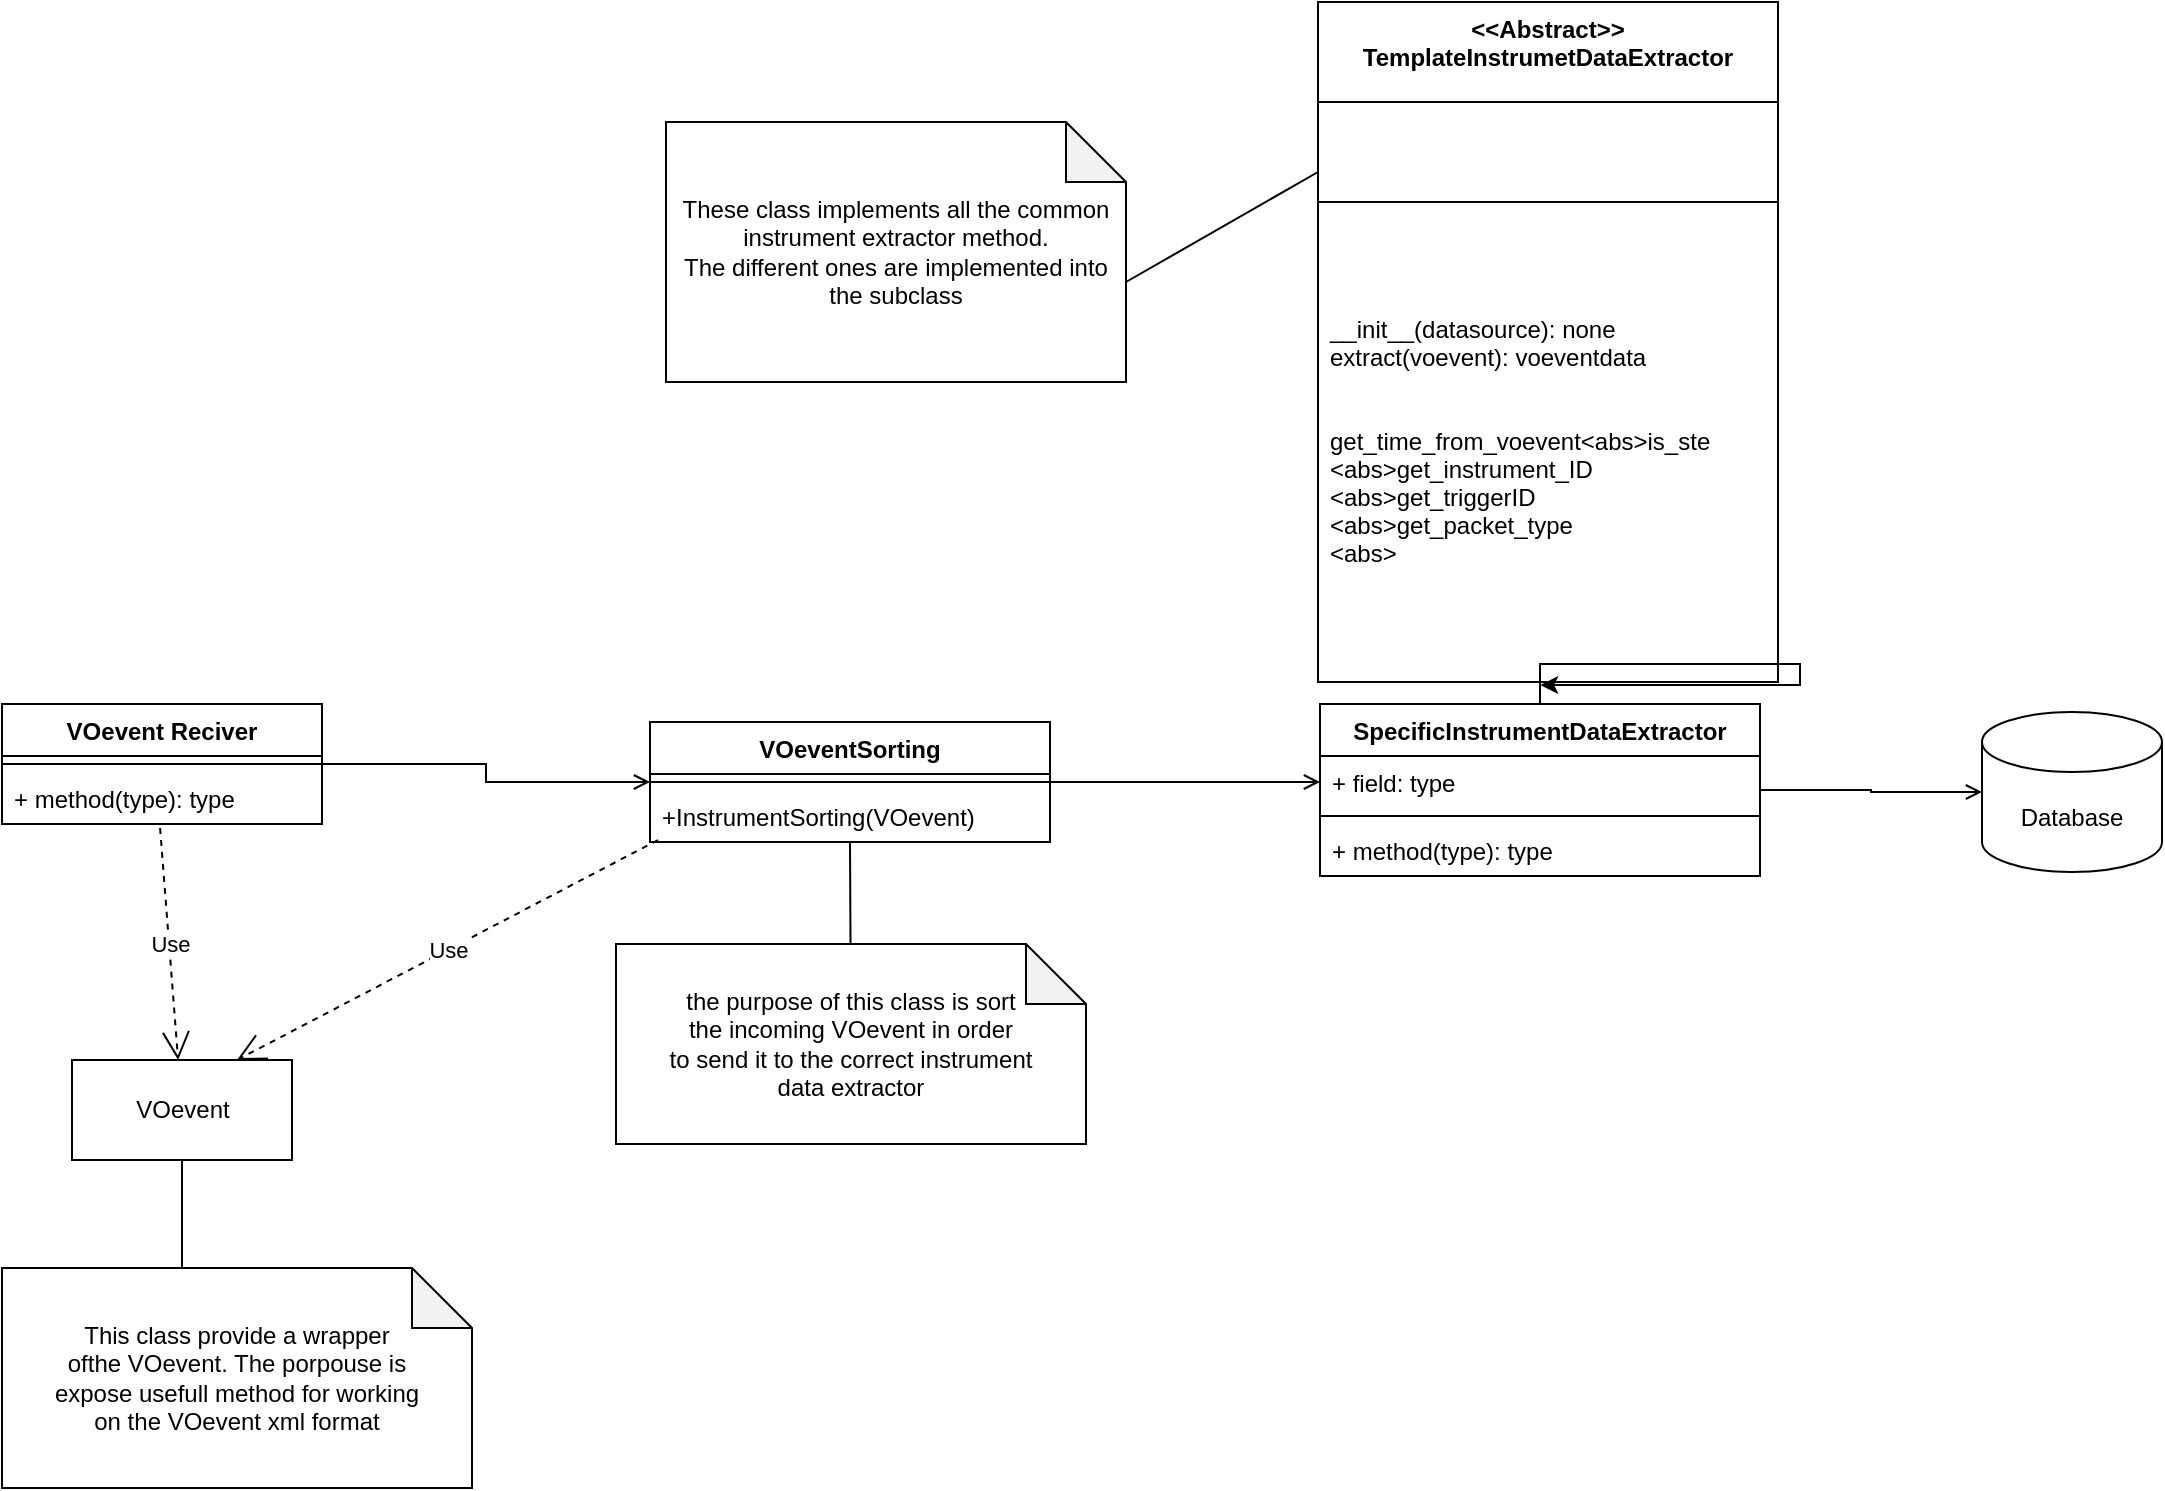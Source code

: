 <mxfile version="20.5.1"><diagram id="ExyZLds3nt3ANinfknB2" name="Page-1"><mxGraphModel dx="2035" dy="661" grid="1" gridSize="10" guides="1" tooltips="1" connect="1" arrows="1" fold="1" page="1" pageScale="1" pageWidth="850" pageHeight="1100" math="0" shadow="0"><root><mxCell id="0"/><mxCell id="1" parent="0"/><mxCell id="TQc4xoVt8q7kxOEKiOfh-2" value="VOevent" style="html=1;" vertex="1" parent="1"><mxGeometry x="-137" y="540" width="110" height="50" as="geometry"/></mxCell><mxCell id="TQc4xoVt8q7kxOEKiOfh-56" style="edgeStyle=orthogonalEdgeStyle;rounded=0;orthogonalLoop=1;jettySize=auto;html=1;entryX=0;entryY=0.5;entryDx=0;entryDy=0;startArrow=none;startFill=0;endArrow=open;endFill=0;" edge="1" parent="1" source="TQc4xoVt8q7kxOEKiOfh-8" target="TQc4xoVt8q7kxOEKiOfh-26"><mxGeometry relative="1" as="geometry"/></mxCell><mxCell id="TQc4xoVt8q7kxOEKiOfh-8" value="VOeventSorting" style="swimlane;fontStyle=1;align=center;verticalAlign=top;childLayout=stackLayout;horizontal=1;startSize=26;horizontalStack=0;resizeParent=1;resizeParentMax=0;resizeLast=0;collapsible=1;marginBottom=0;" vertex="1" parent="1"><mxGeometry x="152" y="371" width="200" height="60" as="geometry"/></mxCell><mxCell id="TQc4xoVt8q7kxOEKiOfh-10" value="" style="line;strokeWidth=1;fillColor=none;align=left;verticalAlign=middle;spacingTop=-1;spacingLeft=3;spacingRight=3;rotatable=0;labelPosition=right;points=[];portConstraint=eastwest;strokeColor=inherit;" vertex="1" parent="TQc4xoVt8q7kxOEKiOfh-8"><mxGeometry y="26" width="200" height="8" as="geometry"/></mxCell><mxCell id="TQc4xoVt8q7kxOEKiOfh-11" value="+InstrumentSorting(VOevent)" style="text;strokeColor=none;fillColor=none;align=left;verticalAlign=top;spacingLeft=4;spacingRight=4;overflow=hidden;rotatable=0;points=[[0,0.5],[1,0.5]];portConstraint=eastwest;" vertex="1" parent="TQc4xoVt8q7kxOEKiOfh-8"><mxGeometry y="34" width="200" height="26" as="geometry"/></mxCell><mxCell id="TQc4xoVt8q7kxOEKiOfh-55" style="edgeStyle=orthogonalEdgeStyle;rounded=0;orthogonalLoop=1;jettySize=auto;html=1;startArrow=none;startFill=0;endArrow=open;endFill=0;" edge="1" parent="1" source="TQc4xoVt8q7kxOEKiOfh-17" target="TQc4xoVt8q7kxOEKiOfh-10"><mxGeometry relative="1" as="geometry"/></mxCell><mxCell id="TQc4xoVt8q7kxOEKiOfh-17" value="VOevent Reciver" style="swimlane;fontStyle=1;align=center;verticalAlign=top;childLayout=stackLayout;horizontal=1;startSize=26;horizontalStack=0;resizeParent=1;resizeParentMax=0;resizeLast=0;collapsible=1;marginBottom=0;" vertex="1" parent="1"><mxGeometry x="-172" y="362" width="160" height="60" as="geometry"/></mxCell><mxCell id="TQc4xoVt8q7kxOEKiOfh-19" value="" style="line;strokeWidth=1;fillColor=none;align=left;verticalAlign=middle;spacingTop=-1;spacingLeft=3;spacingRight=3;rotatable=0;labelPosition=right;points=[];portConstraint=eastwest;strokeColor=inherit;" vertex="1" parent="TQc4xoVt8q7kxOEKiOfh-17"><mxGeometry y="26" width="160" height="8" as="geometry"/></mxCell><mxCell id="TQc4xoVt8q7kxOEKiOfh-20" value="+ method(type): type" style="text;strokeColor=none;fillColor=none;align=left;verticalAlign=top;spacingLeft=4;spacingRight=4;overflow=hidden;rotatable=0;points=[[0,0.5],[1,0.5]];portConstraint=eastwest;" vertex="1" parent="TQc4xoVt8q7kxOEKiOfh-17"><mxGeometry y="34" width="160" height="26" as="geometry"/></mxCell><mxCell id="TQc4xoVt8q7kxOEKiOfh-21" value="Use" style="endArrow=open;endSize=12;dashed=1;html=1;rounded=0;exitX=0.494;exitY=1.077;exitDx=0;exitDy=0;exitPerimeter=0;" edge="1" parent="1" source="TQc4xoVt8q7kxOEKiOfh-20" target="TQc4xoVt8q7kxOEKiOfh-2"><mxGeometry width="160" relative="1" as="geometry"><mxPoint x="-82" y="301" as="sourcePoint"/><mxPoint x="78" y="301" as="targetPoint"/></mxGeometry></mxCell><mxCell id="TQc4xoVt8q7kxOEKiOfh-22" value="Use" style="endArrow=open;endSize=12;dashed=1;html=1;rounded=0;exitX=0.02;exitY=0.962;exitDx=0;exitDy=0;exitPerimeter=0;entryX=0.75;entryY=0;entryDx=0;entryDy=0;" edge="1" parent="1" source="TQc4xoVt8q7kxOEKiOfh-11" target="TQc4xoVt8q7kxOEKiOfh-2"><mxGeometry width="160" relative="1" as="geometry"><mxPoint x="35" y="420" as="sourcePoint"/><mxPoint x="195" y="420" as="targetPoint"/></mxGeometry></mxCell><mxCell id="TQc4xoVt8q7kxOEKiOfh-46" style="edgeStyle=orthogonalEdgeStyle;rounded=0;orthogonalLoop=1;jettySize=auto;html=1;entryX=0;entryY=0.5;entryDx=0;entryDy=0;entryPerimeter=0;endArrow=open;endFill=0;" edge="1" parent="1" source="TQc4xoVt8q7kxOEKiOfh-25" target="TQc4xoVt8q7kxOEKiOfh-36"><mxGeometry relative="1" as="geometry"><mxPoint x="597" y="538" as="targetPoint"/></mxGeometry></mxCell><mxCell id="TQc4xoVt8q7kxOEKiOfh-54" style="edgeStyle=orthogonalEdgeStyle;rounded=0;orthogonalLoop=1;jettySize=auto;html=1;entryX=0.483;entryY=1.008;entryDx=0;entryDy=0;entryPerimeter=0;" edge="1" parent="1" source="TQc4xoVt8q7kxOEKiOfh-25" target="TQc4xoVt8q7kxOEKiOfh-34"><mxGeometry relative="1" as="geometry"/></mxCell><mxCell id="TQc4xoVt8q7kxOEKiOfh-25" value="SpecificInstrumentDataExtractor" style="swimlane;fontStyle=1;align=center;verticalAlign=top;childLayout=stackLayout;horizontal=1;startSize=26;horizontalStack=0;resizeParent=1;resizeParentMax=0;resizeLast=0;collapsible=1;marginBottom=0;" vertex="1" parent="1"><mxGeometry x="487" y="362" width="220" height="86" as="geometry"/></mxCell><mxCell id="TQc4xoVt8q7kxOEKiOfh-26" value="+ field: type" style="text;strokeColor=none;fillColor=none;align=left;verticalAlign=top;spacingLeft=4;spacingRight=4;overflow=hidden;rotatable=0;points=[[0,0.5],[1,0.5]];portConstraint=eastwest;" vertex="1" parent="TQc4xoVt8q7kxOEKiOfh-25"><mxGeometry y="26" width="220" height="26" as="geometry"/></mxCell><mxCell id="TQc4xoVt8q7kxOEKiOfh-27" value="" style="line;strokeWidth=1;fillColor=none;align=left;verticalAlign=middle;spacingTop=-1;spacingLeft=3;spacingRight=3;rotatable=0;labelPosition=right;points=[];portConstraint=eastwest;strokeColor=inherit;" vertex="1" parent="TQc4xoVt8q7kxOEKiOfh-25"><mxGeometry y="52" width="220" height="8" as="geometry"/></mxCell><mxCell id="TQc4xoVt8q7kxOEKiOfh-28" value="+ method(type): type" style="text;strokeColor=none;fillColor=none;align=left;verticalAlign=top;spacingLeft=4;spacingRight=4;overflow=hidden;rotatable=0;points=[[0,0.5],[1,0.5]];portConstraint=eastwest;" vertex="1" parent="TQc4xoVt8q7kxOEKiOfh-25"><mxGeometry y="60" width="220" height="26" as="geometry"/></mxCell><mxCell id="TQc4xoVt8q7kxOEKiOfh-31" value="&lt;&lt;Abstract&gt;&gt;&#xA;TemplateInstrumetDataExtractor" style="swimlane;fontStyle=1;align=center;verticalAlign=top;childLayout=stackLayout;horizontal=1;startSize=50;horizontalStack=0;resizeParent=1;resizeParentMax=0;resizeLast=0;collapsible=1;marginBottom=0;" vertex="1" parent="1"><mxGeometry x="486" y="11" width="230" height="340" as="geometry"/></mxCell><mxCell id="TQc4xoVt8q7kxOEKiOfh-33" value="" style="line;strokeWidth=1;fillColor=none;align=left;verticalAlign=middle;spacingTop=-1;spacingLeft=3;spacingRight=3;rotatable=0;labelPosition=right;points=[];portConstraint=eastwest;strokeColor=inherit;" vertex="1" parent="TQc4xoVt8q7kxOEKiOfh-31"><mxGeometry y="50" width="230" height="100" as="geometry"/></mxCell><mxCell id="TQc4xoVt8q7kxOEKiOfh-34" value="__init__(datasource): none&#xA;extract(voevent): voeventdata&#xA;&#xA;&#xA;get_time_from_voevent&lt;abs&gt;is_ste&#xA;&lt;abs&gt;get_instrument_ID&#xA;&lt;abs&gt;get_triggerID&#xA;&lt;abs&gt;get_packet_type&#xA;&lt;abs&gt;&#xA;&#xA;" style="text;strokeColor=none;fillColor=none;align=left;verticalAlign=top;spacingLeft=4;spacingRight=4;overflow=hidden;rotatable=0;points=[[0,0.5],[1,0.5]];portConstraint=eastwest;" vertex="1" parent="TQc4xoVt8q7kxOEKiOfh-31"><mxGeometry y="150" width="230" height="190" as="geometry"/></mxCell><mxCell id="TQc4xoVt8q7kxOEKiOfh-36" value="Database" style="shape=cylinder3;whiteSpace=wrap;html=1;boundedLbl=1;backgroundOutline=1;size=15;" vertex="1" parent="1"><mxGeometry x="818" y="366" width="90" height="80" as="geometry"/></mxCell><mxCell id="TQc4xoVt8q7kxOEKiOfh-41" value="&lt;div&gt;This class provide a wrapper &lt;br&gt;&lt;/div&gt;&lt;div&gt;ofthe VOevent. The porpouse is&lt;/div&gt;expose usefull method for working&lt;br&gt;on the VOevent xml format" style="shape=note;whiteSpace=wrap;html=1;backgroundOutline=1;darkOpacity=0.05;" vertex="1" parent="1"><mxGeometry x="-172" y="644" width="235" height="110" as="geometry"/></mxCell><mxCell id="TQc4xoVt8q7kxOEKiOfh-47" value="" style="endArrow=none;html=1;rounded=0;entryX=0.5;entryY=1;entryDx=0;entryDy=0;exitX=0;exitY=0;exitDx=90;exitDy=0;exitPerimeter=0;" edge="1" parent="1" source="TQc4xoVt8q7kxOEKiOfh-41" target="TQc4xoVt8q7kxOEKiOfh-2"><mxGeometry width="50" height="50" relative="1" as="geometry"><mxPoint x="183" y="885" as="sourcePoint"/><mxPoint x="233" y="835" as="targetPoint"/></mxGeometry></mxCell><mxCell id="TQc4xoVt8q7kxOEKiOfh-48" value="&lt;div&gt;the purpose of this class is sort&lt;/div&gt;&lt;div&gt;the incoming VOevent in order&lt;/div&gt;&lt;div&gt;to send it to the correct instrument&lt;/div&gt;data extractor" style="shape=note;whiteSpace=wrap;html=1;backgroundOutline=1;darkOpacity=0.05;" vertex="1" parent="1"><mxGeometry x="135" y="482" width="235" height="100" as="geometry"/></mxCell><mxCell id="TQc4xoVt8q7kxOEKiOfh-49" value="" style="endArrow=none;html=1;rounded=0;entryX=0.5;entryY=1;entryDx=0;entryDy=0;" edge="1" parent="1" source="TQc4xoVt8q7kxOEKiOfh-48" target="TQc4xoVt8q7kxOEKiOfh-8"><mxGeometry width="50" height="50" relative="1" as="geometry"><mxPoint x="302" y="690" as="sourcePoint"/><mxPoint x="352" y="640" as="targetPoint"/></mxGeometry></mxCell><mxCell id="TQc4xoVt8q7kxOEKiOfh-50" value="&lt;div&gt;These class implements all the common &lt;br&gt;&lt;/div&gt;&lt;div&gt;instrument extractor method. &lt;br&gt;The different ones are implemented into the subclass&lt;br&gt;&lt;/div&gt;" style="shape=note;whiteSpace=wrap;html=1;backgroundOutline=1;darkOpacity=0.05;" vertex="1" parent="1"><mxGeometry x="160" y="71" width="230" height="130" as="geometry"/></mxCell><mxCell id="TQc4xoVt8q7kxOEKiOfh-53" value="" style="endArrow=none;html=1;rounded=0;exitX=0;exitY=0.25;exitDx=0;exitDy=0;entryX=0;entryY=0;entryDx=230;entryDy=80;entryPerimeter=0;" edge="1" parent="1" source="TQc4xoVt8q7kxOEKiOfh-31" target="TQc4xoVt8q7kxOEKiOfh-50"><mxGeometry width="50" height="50" relative="1" as="geometry"><mxPoint x="860" y="260" as="sourcePoint"/><mxPoint x="910" y="210" as="targetPoint"/></mxGeometry></mxCell></root></mxGraphModel></diagram></mxfile>